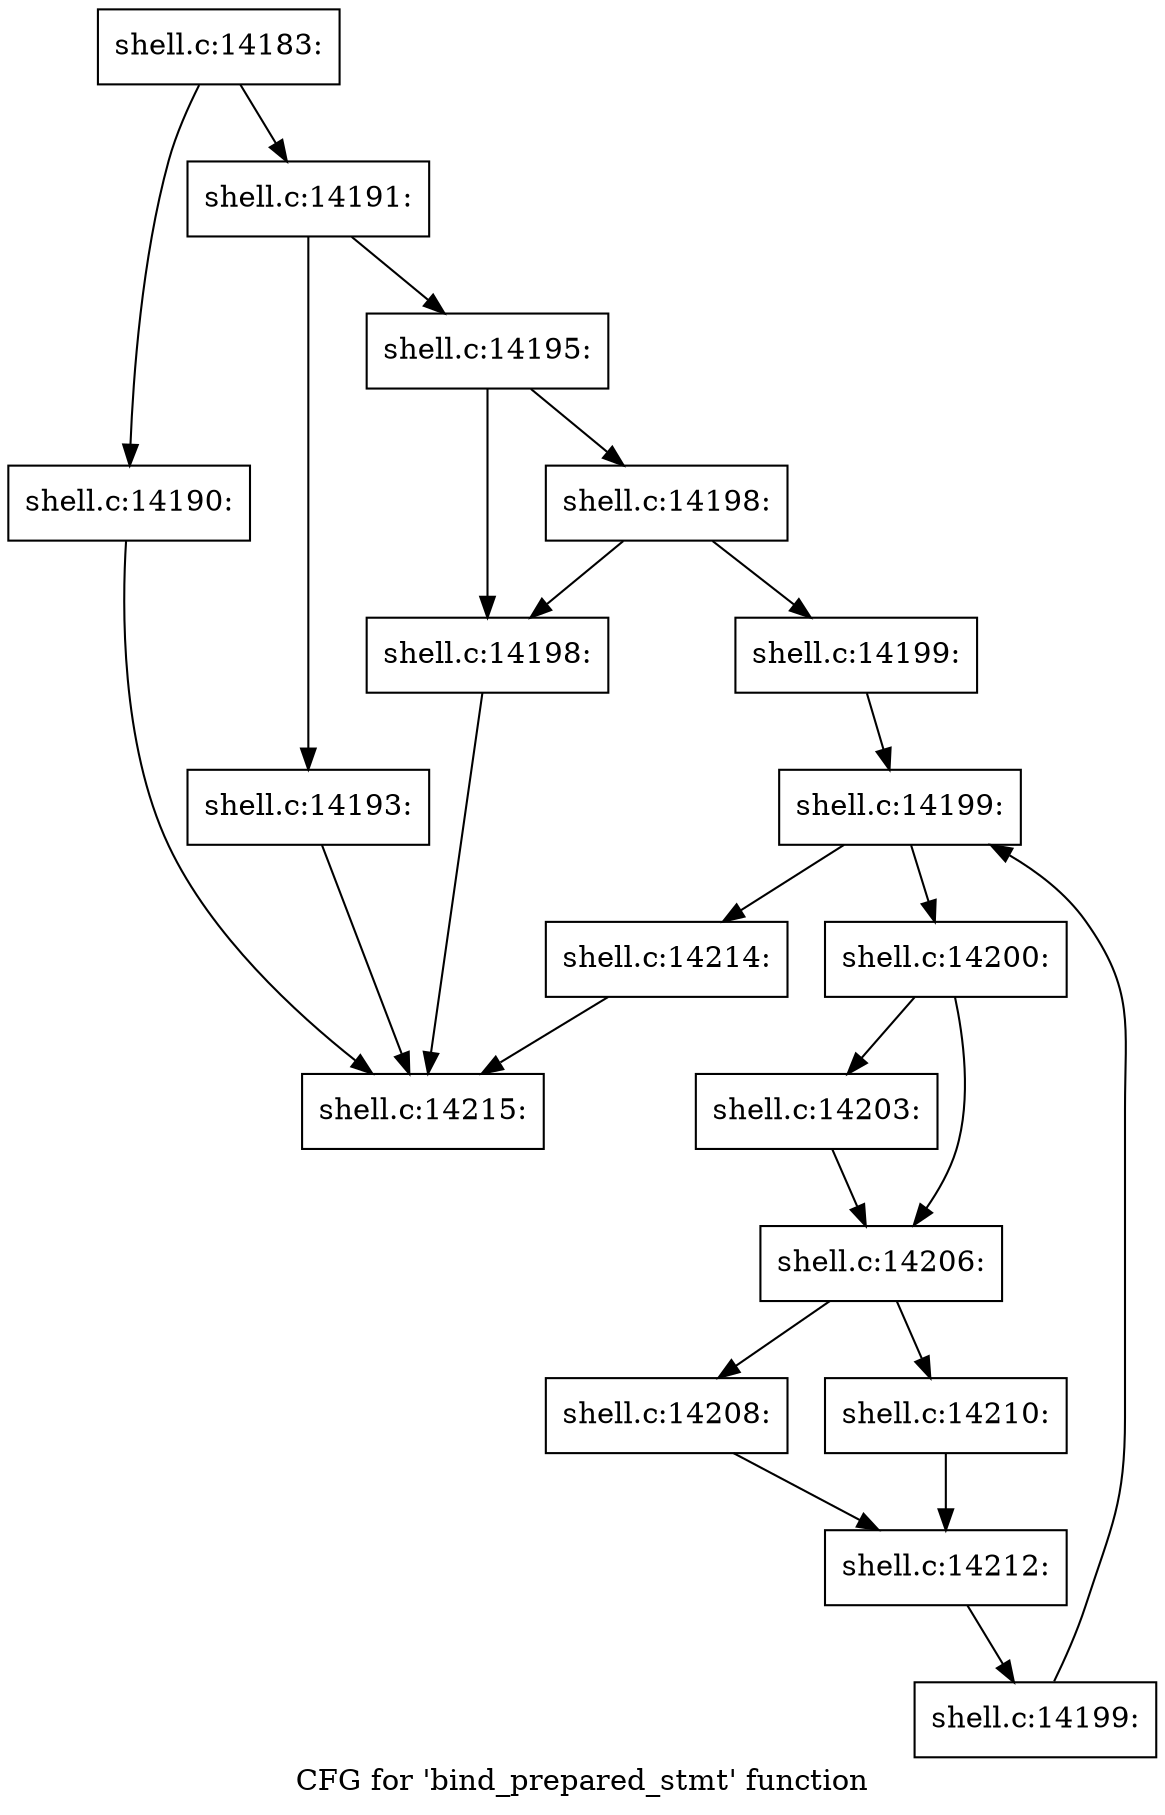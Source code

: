 digraph "CFG for 'bind_prepared_stmt' function" {
	label="CFG for 'bind_prepared_stmt' function";

	Node0x560277431180 [shape=record,label="{shell.c:14183:}"];
	Node0x560277431180 -> Node0x560277433840;
	Node0x560277431180 -> Node0x560277433a70;
	Node0x560277433840 [shape=record,label="{shell.c:14190:}"];
	Node0x560277433840 -> Node0x560277431850;
	Node0x560277433a70 [shape=record,label="{shell.c:14191:}"];
	Node0x560277433a70 -> Node0x560277433d90;
	Node0x560277433a70 -> Node0x560277433de0;
	Node0x560277433d90 [shape=record,label="{shell.c:14193:}"];
	Node0x560277433d90 -> Node0x560277431850;
	Node0x560277433de0 [shape=record,label="{shell.c:14195:}"];
	Node0x560277433de0 -> Node0x560277434b00;
	Node0x560277433de0 -> Node0x560277434f60;
	Node0x560277434f60 [shape=record,label="{shell.c:14198:}"];
	Node0x560277434f60 -> Node0x560277434b00;
	Node0x560277434f60 -> Node0x560277434f10;
	Node0x560277434b00 [shape=record,label="{shell.c:14198:}"];
	Node0x560277434b00 -> Node0x560277431850;
	Node0x560277434f10 [shape=record,label="{shell.c:14199:}"];
	Node0x560277434f10 -> Node0x5602774356b0;
	Node0x5602774356b0 [shape=record,label="{shell.c:14199:}"];
	Node0x5602774356b0 -> Node0x5602774358d0;
	Node0x5602774356b0 -> Node0x560277435500;
	Node0x5602774358d0 [shape=record,label="{shell.c:14200:}"];
	Node0x5602774358d0 -> Node0x560277437740;
	Node0x5602774358d0 -> Node0x5602774379c0;
	Node0x560277437740 [shape=record,label="{shell.c:14203:}"];
	Node0x560277437740 -> Node0x5602774379c0;
	Node0x5602774379c0 [shape=record,label="{shell.c:14206:}"];
	Node0x5602774379c0 -> Node0x560277438430;
	Node0x5602774379c0 -> Node0x560277438570;
	Node0x560277438430 [shape=record,label="{shell.c:14208:}"];
	Node0x560277438430 -> Node0x560277438520;
	Node0x560277438570 [shape=record,label="{shell.c:14210:}"];
	Node0x560277438570 -> Node0x560277438520;
	Node0x560277438520 [shape=record,label="{shell.c:14212:}"];
	Node0x560277438520 -> Node0x560277435840;
	Node0x560277435840 [shape=record,label="{shell.c:14199:}"];
	Node0x560277435840 -> Node0x5602774356b0;
	Node0x560277435500 [shape=record,label="{shell.c:14214:}"];
	Node0x560277435500 -> Node0x560277431850;
	Node0x560277431850 [shape=record,label="{shell.c:14215:}"];
}
